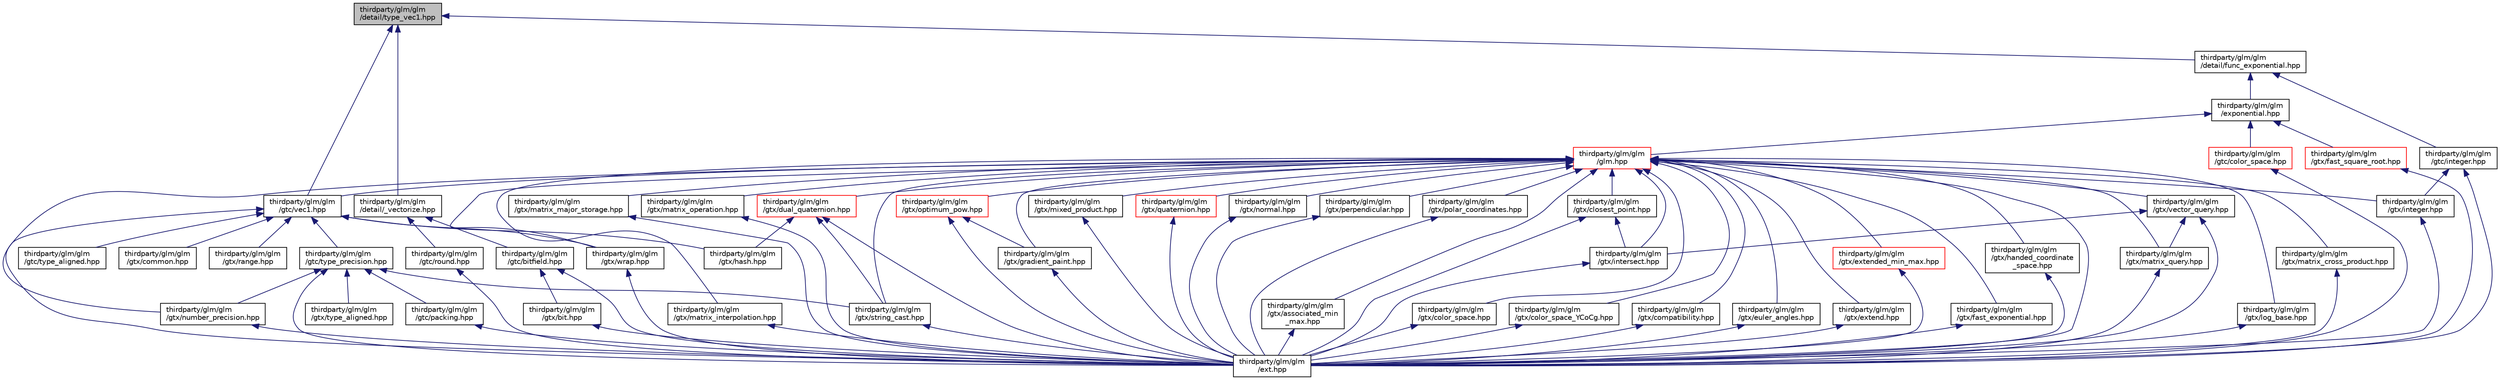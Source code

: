 digraph "thirdparty/glm/glm/detail/type_vec1.hpp"
{
  edge [fontname="Helvetica",fontsize="10",labelfontname="Helvetica",labelfontsize="10"];
  node [fontname="Helvetica",fontsize="10",shape=record];
  Node1 [label="thirdparty/glm/glm\l/detail/type_vec1.hpp",height=0.2,width=0.4,color="black", fillcolor="grey75", style="filled", fontcolor="black"];
  Node1 -> Node2 [dir="back",color="midnightblue",fontsize="10",style="solid",fontname="Helvetica"];
  Node2 [label="thirdparty/glm/glm\l/detail/_vectorize.hpp",height=0.2,width=0.4,color="black", fillcolor="white", style="filled",URL="$glm_2glm_2detail_2__vectorize_8hpp.html"];
  Node2 -> Node3 [dir="back",color="midnightblue",fontsize="10",style="solid",fontname="Helvetica"];
  Node3 [label="thirdparty/glm/glm\l/gtc/bitfield.hpp",height=0.2,width=0.4,color="black", fillcolor="white", style="filled",URL="$glm_2glm_2gtc_2bitfield_8hpp.html"];
  Node3 -> Node4 [dir="back",color="midnightblue",fontsize="10",style="solid",fontname="Helvetica"];
  Node4 [label="thirdparty/glm/glm\l/ext.hpp",height=0.2,width=0.4,color="black", fillcolor="white", style="filled",URL="$glm_2glm_2ext_8hpp.html"];
  Node3 -> Node5 [dir="back",color="midnightblue",fontsize="10",style="solid",fontname="Helvetica"];
  Node5 [label="thirdparty/glm/glm\l/gtx/bit.hpp",height=0.2,width=0.4,color="black", fillcolor="white", style="filled",URL="$glm_2glm_2gtx_2bit_8hpp.html"];
  Node5 -> Node4 [dir="back",color="midnightblue",fontsize="10",style="solid",fontname="Helvetica"];
  Node2 -> Node6 [dir="back",color="midnightblue",fontsize="10",style="solid",fontname="Helvetica"];
  Node6 [label="thirdparty/glm/glm\l/gtc/round.hpp",height=0.2,width=0.4,color="black", fillcolor="white", style="filled",URL="$glm_2glm_2gtc_2round_8hpp.html"];
  Node6 -> Node4 [dir="back",color="midnightblue",fontsize="10",style="solid",fontname="Helvetica"];
  Node1 -> Node7 [dir="back",color="midnightblue",fontsize="10",style="solid",fontname="Helvetica"];
  Node7 [label="thirdparty/glm/glm\l/detail/func_exponential.hpp",height=0.2,width=0.4,color="black", fillcolor="white", style="filled",URL="$glm_2glm_2detail_2func__exponential_8hpp.html"];
  Node7 -> Node8 [dir="back",color="midnightblue",fontsize="10",style="solid",fontname="Helvetica"];
  Node8 [label="thirdparty/glm/glm\l/exponential.hpp",height=0.2,width=0.4,color="black", fillcolor="white", style="filled",URL="$glm_2glm_2exponential_8hpp.html"];
  Node8 -> Node9 [dir="back",color="midnightblue",fontsize="10",style="solid",fontname="Helvetica"];
  Node9 [label="thirdparty/glm/glm\l/glm.hpp",height=0.2,width=0.4,color="red", fillcolor="white", style="filled",URL="$glm_2glm_2glm_8hpp.html"];
  Node9 -> Node4 [dir="back",color="midnightblue",fontsize="10",style="solid",fontname="Helvetica"];
  Node9 -> Node10 [dir="back",color="midnightblue",fontsize="10",style="solid",fontname="Helvetica"];
  Node10 [label="thirdparty/glm/glm\l/gtc/vec1.hpp",height=0.2,width=0.4,color="black", fillcolor="white", style="filled",URL="$glm_2glm_2gtc_2vec1_8hpp.html"];
  Node10 -> Node11 [dir="back",color="midnightblue",fontsize="10",style="solid",fontname="Helvetica"];
  Node11 [label="thirdparty/glm/glm\l/gtc/type_precision.hpp",height=0.2,width=0.4,color="black", fillcolor="white", style="filled",URL="$glm_2glm_2gtc_2type__precision_8hpp.html"];
  Node11 -> Node12 [dir="back",color="midnightblue",fontsize="10",style="solid",fontname="Helvetica"];
  Node12 [label="thirdparty/glm/glm\l/gtc/packing.hpp",height=0.2,width=0.4,color="black", fillcolor="white", style="filled",URL="$glm_2glm_2gtc_2packing_8hpp.html"];
  Node12 -> Node4 [dir="back",color="midnightblue",fontsize="10",style="solid",fontname="Helvetica"];
  Node11 -> Node4 [dir="back",color="midnightblue",fontsize="10",style="solid",fontname="Helvetica"];
  Node11 -> Node13 [dir="back",color="midnightblue",fontsize="10",style="solid",fontname="Helvetica"];
  Node13 [label="thirdparty/glm/glm\l/gtx/number_precision.hpp",height=0.2,width=0.4,color="black", fillcolor="white", style="filled",URL="$glm_2glm_2gtx_2number__precision_8hpp.html"];
  Node13 -> Node4 [dir="back",color="midnightblue",fontsize="10",style="solid",fontname="Helvetica"];
  Node11 -> Node14 [dir="back",color="midnightblue",fontsize="10",style="solid",fontname="Helvetica"];
  Node14 [label="thirdparty/glm/glm\l/gtx/string_cast.hpp",height=0.2,width=0.4,color="black", fillcolor="white", style="filled",URL="$glm_2glm_2gtx_2string__cast_8hpp.html"];
  Node14 -> Node4 [dir="back",color="midnightblue",fontsize="10",style="solid",fontname="Helvetica"];
  Node11 -> Node15 [dir="back",color="midnightblue",fontsize="10",style="solid",fontname="Helvetica"];
  Node15 [label="thirdparty/glm/glm\l/gtx/type_aligned.hpp",height=0.2,width=0.4,color="black", fillcolor="white", style="filled",URL="$glm_2glm_2gtx_2type__aligned_8hpp.html"];
  Node10 -> Node4 [dir="back",color="midnightblue",fontsize="10",style="solid",fontname="Helvetica"];
  Node10 -> Node16 [dir="back",color="midnightblue",fontsize="10",style="solid",fontname="Helvetica"];
  Node16 [label="thirdparty/glm/glm\l/gtx/wrap.hpp",height=0.2,width=0.4,color="black", fillcolor="white", style="filled",URL="$glm_2glm_2gtx_2wrap_8hpp.html"];
  Node16 -> Node4 [dir="back",color="midnightblue",fontsize="10",style="solid",fontname="Helvetica"];
  Node10 -> Node17 [dir="back",color="midnightblue",fontsize="10",style="solid",fontname="Helvetica"];
  Node17 [label="thirdparty/glm/glm\l/gtc/type_aligned.hpp",height=0.2,width=0.4,color="black", fillcolor="white", style="filled",URL="$glm_2glm_2gtc_2type__aligned_8hpp.html",tooltip="GLM_GTC_type_aligned "];
  Node10 -> Node18 [dir="back",color="midnightblue",fontsize="10",style="solid",fontname="Helvetica"];
  Node18 [label="thirdparty/glm/glm\l/gtx/common.hpp",height=0.2,width=0.4,color="black", fillcolor="white", style="filled",URL="$glm_2glm_2gtx_2common_8hpp.html"];
  Node10 -> Node19 [dir="back",color="midnightblue",fontsize="10",style="solid",fontname="Helvetica"];
  Node19 [label="thirdparty/glm/glm\l/gtx/hash.hpp",height=0.2,width=0.4,color="black", fillcolor="white", style="filled",URL="$hash_8hpp.html",tooltip="GLM_GTX_hash "];
  Node10 -> Node20 [dir="back",color="midnightblue",fontsize="10",style="solid",fontname="Helvetica"];
  Node20 [label="thirdparty/glm/glm\l/gtx/range.hpp",height=0.2,width=0.4,color="black", fillcolor="white", style="filled",URL="$glm_2glm_2gtx_2range_8hpp.html"];
  Node9 -> Node21 [dir="back",color="midnightblue",fontsize="10",style="solid",fontname="Helvetica"];
  Node21 [label="thirdparty/glm/glm\l/gtx/associated_min\l_max.hpp",height=0.2,width=0.4,color="black", fillcolor="white", style="filled",URL="$glm_2glm_2gtx_2associated__min__max_8hpp.html"];
  Node21 -> Node4 [dir="back",color="midnightblue",fontsize="10",style="solid",fontname="Helvetica"];
  Node9 -> Node22 [dir="back",color="midnightblue",fontsize="10",style="solid",fontname="Helvetica"];
  Node22 [label="thirdparty/glm/glm\l/gtx/closest_point.hpp",height=0.2,width=0.4,color="black", fillcolor="white", style="filled",URL="$glm_2glm_2gtx_2closest__point_8hpp.html"];
  Node22 -> Node4 [dir="back",color="midnightblue",fontsize="10",style="solid",fontname="Helvetica"];
  Node22 -> Node23 [dir="back",color="midnightblue",fontsize="10",style="solid",fontname="Helvetica"];
  Node23 [label="thirdparty/glm/glm\l/gtx/intersect.hpp",height=0.2,width=0.4,color="black", fillcolor="white", style="filled",URL="$glm_2glm_2gtx_2intersect_8hpp.html"];
  Node23 -> Node4 [dir="back",color="midnightblue",fontsize="10",style="solid",fontname="Helvetica"];
  Node9 -> Node24 [dir="back",color="midnightblue",fontsize="10",style="solid",fontname="Helvetica"];
  Node24 [label="thirdparty/glm/glm\l/gtx/color_space.hpp",height=0.2,width=0.4,color="black", fillcolor="white", style="filled",URL="$glm_2glm_2gtx_2color__space_8hpp.html"];
  Node24 -> Node4 [dir="back",color="midnightblue",fontsize="10",style="solid",fontname="Helvetica"];
  Node9 -> Node25 [dir="back",color="midnightblue",fontsize="10",style="solid",fontname="Helvetica"];
  Node25 [label="thirdparty/glm/glm\l/gtx/color_space_YCoCg.hpp",height=0.2,width=0.4,color="black", fillcolor="white", style="filled",URL="$glm_2glm_2gtx_2color__space__YCoCg_8hpp.html"];
  Node25 -> Node4 [dir="back",color="midnightblue",fontsize="10",style="solid",fontname="Helvetica"];
  Node9 -> Node26 [dir="back",color="midnightblue",fontsize="10",style="solid",fontname="Helvetica"];
  Node26 [label="thirdparty/glm/glm\l/gtx/compatibility.hpp",height=0.2,width=0.4,color="black", fillcolor="white", style="filled",URL="$glm_2glm_2gtx_2compatibility_8hpp.html"];
  Node26 -> Node4 [dir="back",color="midnightblue",fontsize="10",style="solid",fontname="Helvetica"];
  Node9 -> Node27 [dir="back",color="midnightblue",fontsize="10",style="solid",fontname="Helvetica"];
  Node27 [label="thirdparty/glm/glm\l/gtx/dual_quaternion.hpp",height=0.2,width=0.4,color="red", fillcolor="white", style="filled",URL="$glm_2glm_2gtx_2dual__quaternion_8hpp.html"];
  Node27 -> Node4 [dir="back",color="midnightblue",fontsize="10",style="solid",fontname="Helvetica"];
  Node27 -> Node14 [dir="back",color="midnightblue",fontsize="10",style="solid",fontname="Helvetica"];
  Node27 -> Node19 [dir="back",color="midnightblue",fontsize="10",style="solid",fontname="Helvetica"];
  Node9 -> Node28 [dir="back",color="midnightblue",fontsize="10",style="solid",fontname="Helvetica"];
  Node28 [label="thirdparty/glm/glm\l/gtx/euler_angles.hpp",height=0.2,width=0.4,color="black", fillcolor="white", style="filled",URL="$glm_2glm_2gtx_2euler__angles_8hpp.html"];
  Node28 -> Node4 [dir="back",color="midnightblue",fontsize="10",style="solid",fontname="Helvetica"];
  Node9 -> Node29 [dir="back",color="midnightblue",fontsize="10",style="solid",fontname="Helvetica"];
  Node29 [label="thirdparty/glm/glm\l/gtx/extend.hpp",height=0.2,width=0.4,color="black", fillcolor="white", style="filled",URL="$glm_2glm_2gtx_2extend_8hpp.html"];
  Node29 -> Node4 [dir="back",color="midnightblue",fontsize="10",style="solid",fontname="Helvetica"];
  Node9 -> Node30 [dir="back",color="midnightblue",fontsize="10",style="solid",fontname="Helvetica"];
  Node30 [label="thirdparty/glm/glm\l/gtx/extended_min_max.hpp",height=0.2,width=0.4,color="red", fillcolor="white", style="filled",URL="$extended__min__max_8hpp.html",tooltip="gtx_extended_min_max "];
  Node30 -> Node4 [dir="back",color="midnightblue",fontsize="10",style="solid",fontname="Helvetica"];
  Node9 -> Node31 [dir="back",color="midnightblue",fontsize="10",style="solid",fontname="Helvetica"];
  Node31 [label="thirdparty/glm/glm\l/gtx/fast_exponential.hpp",height=0.2,width=0.4,color="black", fillcolor="white", style="filled",URL="$glm_2glm_2gtx_2fast__exponential_8hpp.html"];
  Node31 -> Node4 [dir="back",color="midnightblue",fontsize="10",style="solid",fontname="Helvetica"];
  Node9 -> Node32 [dir="back",color="midnightblue",fontsize="10",style="solid",fontname="Helvetica"];
  Node32 [label="thirdparty/glm/glm\l/gtx/gradient_paint.hpp",height=0.2,width=0.4,color="black", fillcolor="white", style="filled",URL="$glm_2glm_2gtx_2gradient__paint_8hpp.html"];
  Node32 -> Node4 [dir="back",color="midnightblue",fontsize="10",style="solid",fontname="Helvetica"];
  Node9 -> Node33 [dir="back",color="midnightblue",fontsize="10",style="solid",fontname="Helvetica"];
  Node33 [label="thirdparty/glm/glm\l/gtx/optimum_pow.hpp",height=0.2,width=0.4,color="red", fillcolor="white", style="filled",URL="$glm_2glm_2gtx_2optimum__pow_8hpp.html"];
  Node33 -> Node32 [dir="back",color="midnightblue",fontsize="10",style="solid",fontname="Helvetica"];
  Node33 -> Node4 [dir="back",color="midnightblue",fontsize="10",style="solid",fontname="Helvetica"];
  Node9 -> Node34 [dir="back",color="midnightblue",fontsize="10",style="solid",fontname="Helvetica"];
  Node34 [label="thirdparty/glm/glm\l/gtx/handed_coordinate\l_space.hpp",height=0.2,width=0.4,color="black", fillcolor="white", style="filled",URL="$glm_2glm_2gtx_2handed__coordinate__space_8hpp.html"];
  Node34 -> Node4 [dir="back",color="midnightblue",fontsize="10",style="solid",fontname="Helvetica"];
  Node9 -> Node35 [dir="back",color="midnightblue",fontsize="10",style="solid",fontname="Helvetica"];
  Node35 [label="thirdparty/glm/glm\l/gtx/integer.hpp",height=0.2,width=0.4,color="black", fillcolor="white", style="filled",URL="$glm_2glm_2gtx_2integer_8hpp.html"];
  Node35 -> Node4 [dir="back",color="midnightblue",fontsize="10",style="solid",fontname="Helvetica"];
  Node9 -> Node23 [dir="back",color="midnightblue",fontsize="10",style="solid",fontname="Helvetica"];
  Node9 -> Node36 [dir="back",color="midnightblue",fontsize="10",style="solid",fontname="Helvetica"];
  Node36 [label="thirdparty/glm/glm\l/gtx/vector_query.hpp",height=0.2,width=0.4,color="black", fillcolor="white", style="filled",URL="$glm_2glm_2gtx_2vector__query_8hpp.html"];
  Node36 -> Node23 [dir="back",color="midnightblue",fontsize="10",style="solid",fontname="Helvetica"];
  Node36 -> Node37 [dir="back",color="midnightblue",fontsize="10",style="solid",fontname="Helvetica"];
  Node37 [label="thirdparty/glm/glm\l/gtx/matrix_query.hpp",height=0.2,width=0.4,color="black", fillcolor="white", style="filled",URL="$glm_2glm_2gtx_2matrix__query_8hpp.html"];
  Node37 -> Node4 [dir="back",color="midnightblue",fontsize="10",style="solid",fontname="Helvetica"];
  Node36 -> Node4 [dir="back",color="midnightblue",fontsize="10",style="solid",fontname="Helvetica"];
  Node9 -> Node38 [dir="back",color="midnightblue",fontsize="10",style="solid",fontname="Helvetica"];
  Node38 [label="thirdparty/glm/glm\l/gtx/log_base.hpp",height=0.2,width=0.4,color="black", fillcolor="white", style="filled",URL="$glm_2glm_2gtx_2log__base_8hpp.html"];
  Node38 -> Node4 [dir="back",color="midnightblue",fontsize="10",style="solid",fontname="Helvetica"];
  Node9 -> Node39 [dir="back",color="midnightblue",fontsize="10",style="solid",fontname="Helvetica"];
  Node39 [label="thirdparty/glm/glm\l/gtx/matrix_cross_product.hpp",height=0.2,width=0.4,color="black", fillcolor="white", style="filled",URL="$glm_2glm_2gtx_2matrix__cross__product_8hpp.html"];
  Node39 -> Node4 [dir="back",color="midnightblue",fontsize="10",style="solid",fontname="Helvetica"];
  Node9 -> Node40 [dir="back",color="midnightblue",fontsize="10",style="solid",fontname="Helvetica"];
  Node40 [label="thirdparty/glm/glm\l/gtx/matrix_interpolation.hpp",height=0.2,width=0.4,color="black", fillcolor="white", style="filled",URL="$glm_2glm_2gtx_2matrix__interpolation_8hpp.html"];
  Node40 -> Node4 [dir="back",color="midnightblue",fontsize="10",style="solid",fontname="Helvetica"];
  Node9 -> Node41 [dir="back",color="midnightblue",fontsize="10",style="solid",fontname="Helvetica"];
  Node41 [label="thirdparty/glm/glm\l/gtx/matrix_major_storage.hpp",height=0.2,width=0.4,color="black", fillcolor="white", style="filled",URL="$glm_2glm_2gtx_2matrix__major__storage_8hpp.html"];
  Node41 -> Node4 [dir="back",color="midnightblue",fontsize="10",style="solid",fontname="Helvetica"];
  Node9 -> Node42 [dir="back",color="midnightblue",fontsize="10",style="solid",fontname="Helvetica"];
  Node42 [label="thirdparty/glm/glm\l/gtx/matrix_operation.hpp",height=0.2,width=0.4,color="black", fillcolor="white", style="filled",URL="$glm_2glm_2gtx_2matrix__operation_8hpp.html"];
  Node42 -> Node4 [dir="back",color="midnightblue",fontsize="10",style="solid",fontname="Helvetica"];
  Node9 -> Node37 [dir="back",color="midnightblue",fontsize="10",style="solid",fontname="Helvetica"];
  Node9 -> Node43 [dir="back",color="midnightblue",fontsize="10",style="solid",fontname="Helvetica"];
  Node43 [label="thirdparty/glm/glm\l/gtx/mixed_product.hpp",height=0.2,width=0.4,color="black", fillcolor="white", style="filled",URL="$glm_2glm_2gtx_2mixed__product_8hpp.html"];
  Node43 -> Node4 [dir="back",color="midnightblue",fontsize="10",style="solid",fontname="Helvetica"];
  Node9 -> Node44 [dir="back",color="midnightblue",fontsize="10",style="solid",fontname="Helvetica"];
  Node44 [label="thirdparty/glm/glm\l/gtx/quaternion.hpp",height=0.2,width=0.4,color="red", fillcolor="white", style="filled",URL="$glm_2glm_2gtx_2quaternion_8hpp.html"];
  Node44 -> Node4 [dir="back",color="midnightblue",fontsize="10",style="solid",fontname="Helvetica"];
  Node9 -> Node45 [dir="back",color="midnightblue",fontsize="10",style="solid",fontname="Helvetica"];
  Node45 [label="thirdparty/glm/glm\l/gtx/normal.hpp",height=0.2,width=0.4,color="black", fillcolor="white", style="filled",URL="$glm_2glm_2gtx_2normal_8hpp.html"];
  Node45 -> Node4 [dir="back",color="midnightblue",fontsize="10",style="solid",fontname="Helvetica"];
  Node9 -> Node13 [dir="back",color="midnightblue",fontsize="10",style="solid",fontname="Helvetica"];
  Node9 -> Node46 [dir="back",color="midnightblue",fontsize="10",style="solid",fontname="Helvetica"];
  Node46 [label="thirdparty/glm/glm\l/gtx/perpendicular.hpp",height=0.2,width=0.4,color="black", fillcolor="white", style="filled",URL="$glm_2glm_2gtx_2perpendicular_8hpp.html"];
  Node46 -> Node4 [dir="back",color="midnightblue",fontsize="10",style="solid",fontname="Helvetica"];
  Node9 -> Node47 [dir="back",color="midnightblue",fontsize="10",style="solid",fontname="Helvetica"];
  Node47 [label="thirdparty/glm/glm\l/gtx/polar_coordinates.hpp",height=0.2,width=0.4,color="black", fillcolor="white", style="filled",URL="$glm_2glm_2gtx_2polar__coordinates_8hpp.html"];
  Node47 -> Node4 [dir="back",color="midnightblue",fontsize="10",style="solid",fontname="Helvetica"];
  Node9 -> Node14 [dir="back",color="midnightblue",fontsize="10",style="solid",fontname="Helvetica"];
  Node9 -> Node16 [dir="back",color="midnightblue",fontsize="10",style="solid",fontname="Helvetica"];
  Node8 -> Node48 [dir="back",color="midnightblue",fontsize="10",style="solid",fontname="Helvetica"];
  Node48 [label="thirdparty/glm/glm\l/gtc/color_space.hpp",height=0.2,width=0.4,color="red", fillcolor="white", style="filled",URL="$glm_2glm_2gtc_2color__space_8hpp.html",tooltip="GLM_GTC_color_space "];
  Node48 -> Node4 [dir="back",color="midnightblue",fontsize="10",style="solid",fontname="Helvetica"];
  Node8 -> Node49 [dir="back",color="midnightblue",fontsize="10",style="solid",fontname="Helvetica"];
  Node49 [label="thirdparty/glm/glm\l/gtx/fast_square_root.hpp",height=0.2,width=0.4,color="red", fillcolor="white", style="filled",URL="$glm_2glm_2gtx_2fast__square__root_8hpp.html"];
  Node49 -> Node4 [dir="back",color="midnightblue",fontsize="10",style="solid",fontname="Helvetica"];
  Node7 -> Node50 [dir="back",color="midnightblue",fontsize="10",style="solid",fontname="Helvetica"];
  Node50 [label="thirdparty/glm/glm\l/gtc/integer.hpp",height=0.2,width=0.4,color="black", fillcolor="white", style="filled",URL="$glm_2glm_2gtc_2integer_8hpp.html"];
  Node50 -> Node4 [dir="back",color="midnightblue",fontsize="10",style="solid",fontname="Helvetica"];
  Node50 -> Node35 [dir="back",color="midnightblue",fontsize="10",style="solid",fontname="Helvetica"];
  Node1 -> Node10 [dir="back",color="midnightblue",fontsize="10",style="solid",fontname="Helvetica"];
}
